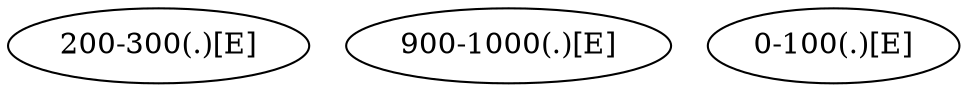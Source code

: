 strict digraph G {
"200-300(.)[E]" [data="[ID=G1.1,cov=0.10,.]"];
"900-1000(.)[E]" [data="[ID=G1.1,cov=0.10,.]"];
"0-100(.)[E]" [data="[ID=G1.1,cov=0.10,.]"];
}
